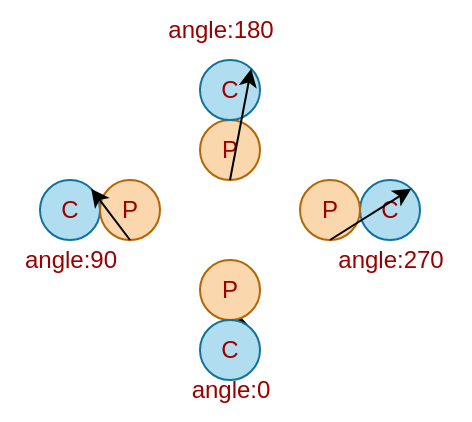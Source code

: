 <mxfile>
    <diagram id="EiSLCvPKQYwdrOFiZbw-" name="Page-1">
        <mxGraphModel dx="294" dy="297" grid="1" gridSize="10" guides="1" tooltips="1" connect="1" arrows="1" fold="1" page="1" pageScale="1" pageWidth="850" pageHeight="1100" math="0" shadow="0">
            <root>
                <mxCell id="0"/>
                <mxCell id="1" parent="0"/>
                <mxCell id="4" value="" style="group;fontColor=#660000;" vertex="1" connectable="0" parent="1">
                    <mxGeometry x="130" y="170" width="30" height="60" as="geometry"/>
                </mxCell>
                <mxCell id="5" style="edgeStyle=none;html=1;exitX=0.5;exitY=1;exitDx=0;exitDy=0;entryX=1;entryY=0;entryDx=0;entryDy=0;" edge="1" parent="4" source="2" target="3">
                    <mxGeometry relative="1" as="geometry"/>
                </mxCell>
                <mxCell id="2" value="&lt;font color=&quot;#990000&quot;&gt;P&lt;/font&gt;" style="ellipse;whiteSpace=wrap;html=1;aspect=fixed;fillColor=#fad7ac;strokeColor=#b46504;" vertex="1" parent="4">
                    <mxGeometry width="30" height="30" as="geometry"/>
                </mxCell>
                <mxCell id="3" value="C" style="ellipse;whiteSpace=wrap;html=1;aspect=fixed;fillColor=#b1ddf0;strokeColor=#10739e;fontColor=#990000;" vertex="1" parent="4">
                    <mxGeometry y="30" width="30" height="30" as="geometry"/>
                </mxCell>
                <mxCell id="6" value="angle:0" style="text;html=1;align=center;verticalAlign=middle;resizable=0;points=[];autosize=1;strokeColor=none;fillColor=none;fontColor=#990000;" vertex="1" parent="1">
                    <mxGeometry x="115" y="220" width="60" height="30" as="geometry"/>
                </mxCell>
                <mxCell id="7" value="" style="group;fontColor=#660000;" vertex="1" connectable="0" parent="1">
                    <mxGeometry x="50" y="100" width="30" height="60" as="geometry"/>
                </mxCell>
                <mxCell id="10" value="C" style="ellipse;whiteSpace=wrap;html=1;aspect=fixed;fillColor=#b1ddf0;strokeColor=#10739e;fontColor=#990000;" vertex="1" parent="7">
                    <mxGeometry y="30" width="30" height="30" as="geometry"/>
                </mxCell>
                <mxCell id="11" value="angle:90" style="text;html=1;align=center;verticalAlign=middle;resizable=0;points=[];autosize=1;strokeColor=none;fillColor=none;fontColor=#990000;" vertex="1" parent="1">
                    <mxGeometry x="30" y="155" width="70" height="30" as="geometry"/>
                </mxCell>
                <mxCell id="9" value="&lt;font color=&quot;#990000&quot;&gt;P&lt;/font&gt;" style="ellipse;whiteSpace=wrap;html=1;aspect=fixed;fillColor=#fad7ac;strokeColor=#b46504;" vertex="1" parent="1">
                    <mxGeometry x="80" y="130" width="30" height="30" as="geometry"/>
                </mxCell>
                <mxCell id="8" style="edgeStyle=none;html=1;exitX=0.5;exitY=1;exitDx=0;exitDy=0;entryX=1;entryY=0;entryDx=0;entryDy=0;" edge="1" parent="1" source="9" target="10">
                    <mxGeometry relative="1" as="geometry"/>
                </mxCell>
                <mxCell id="12" value="" style="group;fontColor=#660000;" vertex="1" connectable="0" parent="1">
                    <mxGeometry x="130" y="100" width="30" height="60" as="geometry"/>
                </mxCell>
                <mxCell id="14" value="&lt;font color=&quot;#990000&quot;&gt;P&lt;/font&gt;" style="ellipse;whiteSpace=wrap;html=1;aspect=fixed;fillColor=#fad7ac;strokeColor=#b46504;" vertex="1" parent="12">
                    <mxGeometry width="30" height="30" as="geometry"/>
                </mxCell>
                <mxCell id="16" value="angle:180" style="text;html=1;align=center;verticalAlign=middle;resizable=0;points=[];autosize=1;strokeColor=none;fillColor=none;fontColor=#990000;" vertex="1" parent="1">
                    <mxGeometry x="100" y="40" width="80" height="30" as="geometry"/>
                </mxCell>
                <mxCell id="15" value="C" style="ellipse;whiteSpace=wrap;html=1;aspect=fixed;fillColor=#b1ddf0;strokeColor=#10739e;fontColor=#990000;" vertex="1" parent="1">
                    <mxGeometry x="130" y="70" width="30" height="30" as="geometry"/>
                </mxCell>
                <mxCell id="13" style="edgeStyle=none;html=1;exitX=0.5;exitY=1;exitDx=0;exitDy=0;entryX=1;entryY=0;entryDx=0;entryDy=0;" edge="1" parent="1" source="14" target="15">
                    <mxGeometry relative="1" as="geometry"/>
                </mxCell>
                <mxCell id="17" value="C" style="ellipse;whiteSpace=wrap;html=1;aspect=fixed;fillColor=#b1ddf0;strokeColor=#10739e;fontColor=#990000;" vertex="1" parent="1">
                    <mxGeometry x="210" y="130" width="30" height="30" as="geometry"/>
                </mxCell>
                <mxCell id="18" value="angle:270" style="text;html=1;align=center;verticalAlign=middle;resizable=0;points=[];autosize=1;strokeColor=none;fillColor=none;fontColor=#990000;" vertex="1" parent="1">
                    <mxGeometry x="185" y="155" width="80" height="30" as="geometry"/>
                </mxCell>
                <mxCell id="19" value="&lt;font color=&quot;#990000&quot;&gt;P&lt;/font&gt;" style="ellipse;whiteSpace=wrap;html=1;aspect=fixed;fillColor=#fad7ac;strokeColor=#b46504;" vertex="1" parent="1">
                    <mxGeometry x="180" y="130" width="30" height="30" as="geometry"/>
                </mxCell>
                <mxCell id="20" style="edgeStyle=none;html=1;exitX=0.5;exitY=1;exitDx=0;exitDy=0;entryX=1;entryY=0;entryDx=0;entryDy=0;" edge="1" parent="1" source="19" target="17">
                    <mxGeometry relative="1" as="geometry"/>
                </mxCell>
            </root>
        </mxGraphModel>
    </diagram>
</mxfile>